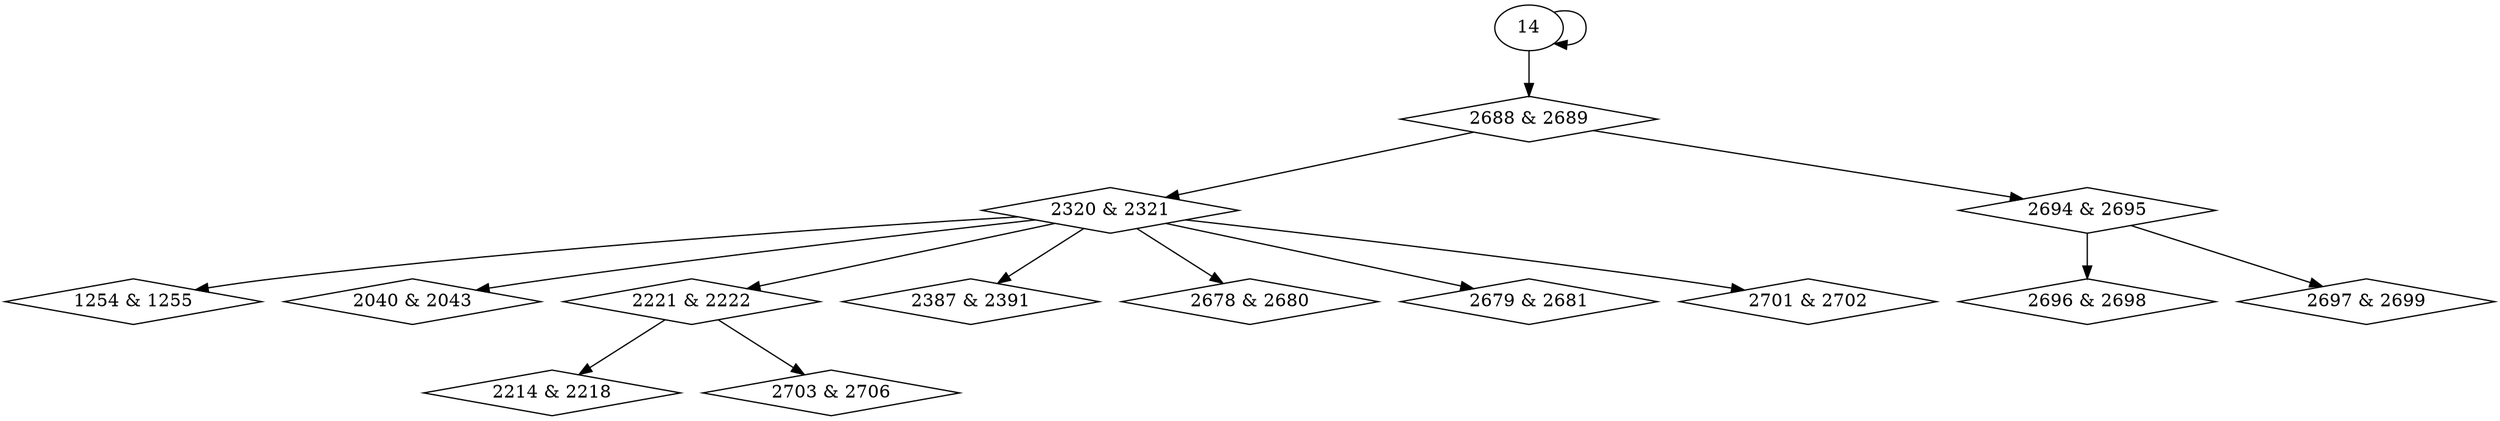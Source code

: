 digraph {
0 [label = "1254 & 1255", shape = diamond];
1 [label = "2040 & 2043", shape = diamond];
2 [label = "2214 & 2218", shape = diamond];
3 [label = "2221 & 2222", shape = diamond];
4 [label = "2320 & 2321", shape = diamond];
5 [label = "2387 & 2391", shape = diamond];
6 [label = "2678 & 2680", shape = diamond];
7 [label = "2679 & 2681", shape = diamond];
8 [label = "2688 & 2689", shape = diamond];
9 [label = "2694 & 2695", shape = diamond];
10 [label = "2696 & 2698", shape = diamond];
11 [label = "2697 & 2699", shape = diamond];
12 [label = "2701 & 2702", shape = diamond];
13 [label = "2703 & 2706", shape = diamond];
4 -> 0;
4 -> 1;
3 -> 2;
4 -> 3;
8 -> 4;
4 -> 5;
4 -> 6;
4 -> 7;
14 -> 8;
8 -> 9;
9 -> 10;
9 -> 11;
4 -> 12;
3 -> 13;
14 -> 14;
}
